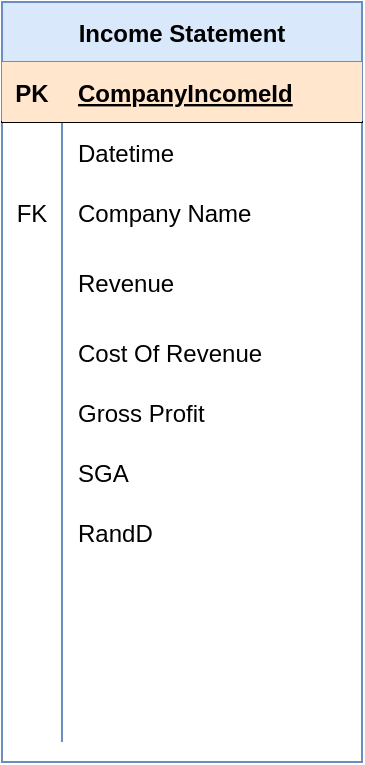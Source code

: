 <mxfile version="17.3.0" type="github" pages="2"><diagram id="VhJYcvWLqU2l0YhxPoSO" name="Company Fundamentals"><mxGraphModel dx="872" dy="403" grid="1" gridSize="10" guides="1" tooltips="1" connect="1" arrows="1" fold="1" page="1" pageScale="1" pageWidth="850" pageHeight="1100" math="0" shadow="0"><root><mxCell id="0"/><mxCell id="1" parent="0"/><mxCell id="ZopB0hL1eF6ytCQ_OdBQ-1" value="Income Statement" style="shape=table;startSize=30;container=1;collapsible=1;childLayout=tableLayout;fixedRows=1;rowLines=0;fontStyle=1;align=center;resizeLast=1;fillColor=#dae8fc;strokeColor=#6c8ebf;" vertex="1" parent="1"><mxGeometry x="90" y="780" width="180" height="380" as="geometry"/></mxCell><mxCell id="ZopB0hL1eF6ytCQ_OdBQ-2" value="" style="shape=tableRow;horizontal=0;startSize=0;swimlaneHead=0;swimlaneBody=0;fillColor=none;collapsible=0;dropTarget=0;points=[[0,0.5],[1,0.5]];portConstraint=eastwest;top=0;left=0;right=0;bottom=1;" vertex="1" parent="ZopB0hL1eF6ytCQ_OdBQ-1"><mxGeometry y="30" width="180" height="30" as="geometry"/></mxCell><mxCell id="ZopB0hL1eF6ytCQ_OdBQ-3" value="PK" style="shape=partialRectangle;connectable=0;fillColor=#ffe6cc;top=0;left=0;bottom=0;right=0;fontStyle=1;overflow=hidden;strokeColor=#d79b00;" vertex="1" parent="ZopB0hL1eF6ytCQ_OdBQ-2"><mxGeometry width="30" height="30" as="geometry"><mxRectangle width="30" height="30" as="alternateBounds"/></mxGeometry></mxCell><mxCell id="ZopB0hL1eF6ytCQ_OdBQ-4" value="CompanyIncomeId" style="shape=partialRectangle;connectable=0;fillColor=#ffe6cc;top=0;left=0;bottom=0;right=0;align=left;spacingLeft=6;fontStyle=5;overflow=hidden;strokeColor=#d79b00;" vertex="1" parent="ZopB0hL1eF6ytCQ_OdBQ-2"><mxGeometry x="30" width="150" height="30" as="geometry"><mxRectangle width="150" height="30" as="alternateBounds"/></mxGeometry></mxCell><mxCell id="ZopB0hL1eF6ytCQ_OdBQ-5" value="" style="shape=tableRow;horizontal=0;startSize=0;swimlaneHead=0;swimlaneBody=0;fillColor=none;collapsible=0;dropTarget=0;points=[[0,0.5],[1,0.5]];portConstraint=eastwest;top=0;left=0;right=0;bottom=0;" vertex="1" parent="ZopB0hL1eF6ytCQ_OdBQ-1"><mxGeometry y="60" width="180" height="30" as="geometry"/></mxCell><mxCell id="ZopB0hL1eF6ytCQ_OdBQ-6" value="" style="shape=partialRectangle;connectable=0;fillColor=none;top=0;left=0;bottom=0;right=0;editable=1;overflow=hidden;" vertex="1" parent="ZopB0hL1eF6ytCQ_OdBQ-5"><mxGeometry width="30" height="30" as="geometry"><mxRectangle width="30" height="30" as="alternateBounds"/></mxGeometry></mxCell><mxCell id="ZopB0hL1eF6ytCQ_OdBQ-7" value="Datetime" style="shape=partialRectangle;connectable=0;fillColor=none;top=0;left=0;bottom=0;right=0;align=left;spacingLeft=6;overflow=hidden;" vertex="1" parent="ZopB0hL1eF6ytCQ_OdBQ-5"><mxGeometry x="30" width="150" height="30" as="geometry"><mxRectangle width="150" height="30" as="alternateBounds"/></mxGeometry></mxCell><mxCell id="ZopB0hL1eF6ytCQ_OdBQ-8" value="" style="shape=tableRow;horizontal=0;startSize=0;swimlaneHead=0;swimlaneBody=0;fillColor=none;collapsible=0;dropTarget=0;points=[[0,0.5],[1,0.5]];portConstraint=eastwest;top=0;left=0;right=0;bottom=0;" vertex="1" parent="ZopB0hL1eF6ytCQ_OdBQ-1"><mxGeometry y="90" width="180" height="30" as="geometry"/></mxCell><mxCell id="ZopB0hL1eF6ytCQ_OdBQ-9" value="FK" style="shape=partialRectangle;connectable=0;fillColor=none;top=0;left=0;bottom=0;right=0;editable=1;overflow=hidden;" vertex="1" parent="ZopB0hL1eF6ytCQ_OdBQ-8"><mxGeometry width="30" height="30" as="geometry"><mxRectangle width="30" height="30" as="alternateBounds"/></mxGeometry></mxCell><mxCell id="ZopB0hL1eF6ytCQ_OdBQ-10" value="Company Name" style="shape=partialRectangle;connectable=0;fillColor=none;top=0;left=0;bottom=0;right=0;align=left;spacingLeft=6;overflow=hidden;" vertex="1" parent="ZopB0hL1eF6ytCQ_OdBQ-8"><mxGeometry x="30" width="150" height="30" as="geometry"><mxRectangle width="150" height="30" as="alternateBounds"/></mxGeometry></mxCell><mxCell id="ZopB0hL1eF6ytCQ_OdBQ-11" value="" style="shape=tableRow;horizontal=0;startSize=0;swimlaneHead=0;swimlaneBody=0;fillColor=none;collapsible=0;dropTarget=0;points=[[0,0.5],[1,0.5]];portConstraint=eastwest;top=0;left=0;right=0;bottom=0;" vertex="1" parent="ZopB0hL1eF6ytCQ_OdBQ-1"><mxGeometry y="120" width="180" height="40" as="geometry"/></mxCell><mxCell id="ZopB0hL1eF6ytCQ_OdBQ-12" value="" style="shape=partialRectangle;connectable=0;fillColor=none;top=0;left=0;bottom=0;right=0;editable=1;overflow=hidden;" vertex="1" parent="ZopB0hL1eF6ytCQ_OdBQ-11"><mxGeometry width="30" height="40" as="geometry"><mxRectangle width="30" height="40" as="alternateBounds"/></mxGeometry></mxCell><mxCell id="ZopB0hL1eF6ytCQ_OdBQ-13" value="Revenue" style="shape=partialRectangle;connectable=0;fillColor=none;top=0;left=0;bottom=0;right=0;align=left;spacingLeft=6;overflow=hidden;" vertex="1" parent="ZopB0hL1eF6ytCQ_OdBQ-11"><mxGeometry x="30" width="150" height="40" as="geometry"><mxRectangle width="150" height="40" as="alternateBounds"/></mxGeometry></mxCell><mxCell id="ZopB0hL1eF6ytCQ_OdBQ-14" value="" style="shape=tableRow;horizontal=0;startSize=0;swimlaneHead=0;swimlaneBody=0;fillColor=none;collapsible=0;dropTarget=0;points=[[0,0.5],[1,0.5]];portConstraint=eastwest;top=0;left=0;right=0;bottom=0;" vertex="1" parent="ZopB0hL1eF6ytCQ_OdBQ-1"><mxGeometry y="160" width="180" height="30" as="geometry"/></mxCell><mxCell id="ZopB0hL1eF6ytCQ_OdBQ-15" value="" style="shape=partialRectangle;connectable=0;fillColor=none;top=0;left=0;bottom=0;right=0;editable=1;overflow=hidden;" vertex="1" parent="ZopB0hL1eF6ytCQ_OdBQ-14"><mxGeometry width="30" height="30" as="geometry"><mxRectangle width="30" height="30" as="alternateBounds"/></mxGeometry></mxCell><mxCell id="ZopB0hL1eF6ytCQ_OdBQ-16" value="Cost Of Revenue" style="shape=partialRectangle;connectable=0;fillColor=none;top=0;left=0;bottom=0;right=0;align=left;spacingLeft=6;overflow=hidden;" vertex="1" parent="ZopB0hL1eF6ytCQ_OdBQ-14"><mxGeometry x="30" width="150" height="30" as="geometry"><mxRectangle width="150" height="30" as="alternateBounds"/></mxGeometry></mxCell><mxCell id="ZopB0hL1eF6ytCQ_OdBQ-17" value="" style="shape=tableRow;horizontal=0;startSize=0;swimlaneHead=0;swimlaneBody=0;fillColor=none;collapsible=0;dropTarget=0;points=[[0,0.5],[1,0.5]];portConstraint=eastwest;top=0;left=0;right=0;bottom=0;" vertex="1" parent="ZopB0hL1eF6ytCQ_OdBQ-1"><mxGeometry y="190" width="180" height="30" as="geometry"/></mxCell><mxCell id="ZopB0hL1eF6ytCQ_OdBQ-18" value="" style="shape=partialRectangle;connectable=0;fillColor=none;top=0;left=0;bottom=0;right=0;editable=1;overflow=hidden;" vertex="1" parent="ZopB0hL1eF6ytCQ_OdBQ-17"><mxGeometry width="30" height="30" as="geometry"><mxRectangle width="30" height="30" as="alternateBounds"/></mxGeometry></mxCell><mxCell id="ZopB0hL1eF6ytCQ_OdBQ-19" value="Gross Profit" style="shape=partialRectangle;connectable=0;fillColor=none;top=0;left=0;bottom=0;right=0;align=left;spacingLeft=6;overflow=hidden;" vertex="1" parent="ZopB0hL1eF6ytCQ_OdBQ-17"><mxGeometry x="30" width="150" height="30" as="geometry"><mxRectangle width="150" height="30" as="alternateBounds"/></mxGeometry></mxCell><mxCell id="ZopB0hL1eF6ytCQ_OdBQ-20" value="" style="shape=tableRow;horizontal=0;startSize=0;swimlaneHead=0;swimlaneBody=0;fillColor=none;collapsible=0;dropTarget=0;points=[[0,0.5],[1,0.5]];portConstraint=eastwest;top=0;left=0;right=0;bottom=0;" vertex="1" parent="ZopB0hL1eF6ytCQ_OdBQ-1"><mxGeometry y="220" width="180" height="30" as="geometry"/></mxCell><mxCell id="ZopB0hL1eF6ytCQ_OdBQ-21" value="" style="shape=partialRectangle;connectable=0;fillColor=none;top=0;left=0;bottom=0;right=0;editable=1;overflow=hidden;" vertex="1" parent="ZopB0hL1eF6ytCQ_OdBQ-20"><mxGeometry width="30" height="30" as="geometry"><mxRectangle width="30" height="30" as="alternateBounds"/></mxGeometry></mxCell><mxCell id="ZopB0hL1eF6ytCQ_OdBQ-22" value="SGA" style="shape=partialRectangle;connectable=0;fillColor=none;top=0;left=0;bottom=0;right=0;align=left;spacingLeft=6;overflow=hidden;" vertex="1" parent="ZopB0hL1eF6ytCQ_OdBQ-20"><mxGeometry x="30" width="150" height="30" as="geometry"><mxRectangle width="150" height="30" as="alternateBounds"/></mxGeometry></mxCell><mxCell id="ZopB0hL1eF6ytCQ_OdBQ-23" value="" style="shape=tableRow;horizontal=0;startSize=0;swimlaneHead=0;swimlaneBody=0;fillColor=none;collapsible=0;dropTarget=0;points=[[0,0.5],[1,0.5]];portConstraint=eastwest;top=0;left=0;right=0;bottom=0;" vertex="1" parent="ZopB0hL1eF6ytCQ_OdBQ-1"><mxGeometry y="250" width="180" height="30" as="geometry"/></mxCell><mxCell id="ZopB0hL1eF6ytCQ_OdBQ-24" value="" style="shape=partialRectangle;connectable=0;fillColor=none;top=0;left=0;bottom=0;right=0;editable=1;overflow=hidden;" vertex="1" parent="ZopB0hL1eF6ytCQ_OdBQ-23"><mxGeometry width="30" height="30" as="geometry"><mxRectangle width="30" height="30" as="alternateBounds"/></mxGeometry></mxCell><mxCell id="ZopB0hL1eF6ytCQ_OdBQ-25" value="RandD" style="shape=partialRectangle;connectable=0;fillColor=none;top=0;left=0;bottom=0;right=0;align=left;spacingLeft=6;overflow=hidden;" vertex="1" parent="ZopB0hL1eF6ytCQ_OdBQ-23"><mxGeometry x="30" width="150" height="30" as="geometry"><mxRectangle width="150" height="30" as="alternateBounds"/></mxGeometry></mxCell><mxCell id="ZopB0hL1eF6ytCQ_OdBQ-26" value="" style="shape=tableRow;horizontal=0;startSize=0;swimlaneHead=0;swimlaneBody=0;fillColor=none;collapsible=0;dropTarget=0;points=[[0,0.5],[1,0.5]];portConstraint=eastwest;top=0;left=0;right=0;bottom=0;" vertex="1" parent="ZopB0hL1eF6ytCQ_OdBQ-1"><mxGeometry y="280" width="180" height="30" as="geometry"/></mxCell><mxCell id="ZopB0hL1eF6ytCQ_OdBQ-27" value="" style="shape=partialRectangle;connectable=0;fillColor=none;top=0;left=0;bottom=0;right=0;editable=1;overflow=hidden;" vertex="1" parent="ZopB0hL1eF6ytCQ_OdBQ-26"><mxGeometry width="30" height="30" as="geometry"><mxRectangle width="30" height="30" as="alternateBounds"/></mxGeometry></mxCell><mxCell id="ZopB0hL1eF6ytCQ_OdBQ-28" value="" style="shape=partialRectangle;connectable=0;fillColor=none;top=0;left=0;bottom=0;right=0;align=left;spacingLeft=6;overflow=hidden;" vertex="1" parent="ZopB0hL1eF6ytCQ_OdBQ-26"><mxGeometry x="30" width="150" height="30" as="geometry"><mxRectangle width="150" height="30" as="alternateBounds"/></mxGeometry></mxCell><mxCell id="ZopB0hL1eF6ytCQ_OdBQ-29" value="" style="shape=tableRow;horizontal=0;startSize=0;swimlaneHead=0;swimlaneBody=0;fillColor=none;collapsible=0;dropTarget=0;points=[[0,0.5],[1,0.5]];portConstraint=eastwest;top=0;left=0;right=0;bottom=0;" vertex="1" parent="ZopB0hL1eF6ytCQ_OdBQ-1"><mxGeometry y="310" width="180" height="30" as="geometry"/></mxCell><mxCell id="ZopB0hL1eF6ytCQ_OdBQ-30" value="" style="shape=partialRectangle;connectable=0;fillColor=none;top=0;left=0;bottom=0;right=0;editable=1;overflow=hidden;" vertex="1" parent="ZopB0hL1eF6ytCQ_OdBQ-29"><mxGeometry width="30" height="30" as="geometry"><mxRectangle width="30" height="30" as="alternateBounds"/></mxGeometry></mxCell><mxCell id="ZopB0hL1eF6ytCQ_OdBQ-31" value="" style="shape=partialRectangle;connectable=0;fillColor=none;top=0;left=0;bottom=0;right=0;align=left;spacingLeft=6;overflow=hidden;" vertex="1" parent="ZopB0hL1eF6ytCQ_OdBQ-29"><mxGeometry x="30" width="150" height="30" as="geometry"><mxRectangle width="150" height="30" as="alternateBounds"/></mxGeometry></mxCell><mxCell id="ZopB0hL1eF6ytCQ_OdBQ-32" value="" style="shape=tableRow;horizontal=0;startSize=0;swimlaneHead=0;swimlaneBody=0;fillColor=none;collapsible=0;dropTarget=0;points=[[0,0.5],[1,0.5]];portConstraint=eastwest;top=0;left=0;right=0;bottom=0;" vertex="1" parent="ZopB0hL1eF6ytCQ_OdBQ-1"><mxGeometry y="340" width="180" height="30" as="geometry"/></mxCell><mxCell id="ZopB0hL1eF6ytCQ_OdBQ-33" value="" style="shape=partialRectangle;connectable=0;fillColor=none;top=0;left=0;bottom=0;right=0;editable=1;overflow=hidden;" vertex="1" parent="ZopB0hL1eF6ytCQ_OdBQ-32"><mxGeometry width="30" height="30" as="geometry"><mxRectangle width="30" height="30" as="alternateBounds"/></mxGeometry></mxCell><mxCell id="ZopB0hL1eF6ytCQ_OdBQ-34" value="" style="shape=partialRectangle;connectable=0;fillColor=none;top=0;left=0;bottom=0;right=0;align=left;spacingLeft=6;overflow=hidden;" vertex="1" parent="ZopB0hL1eF6ytCQ_OdBQ-32"><mxGeometry x="30" width="150" height="30" as="geometry"><mxRectangle width="150" height="30" as="alternateBounds"/></mxGeometry></mxCell></root></mxGraphModel></diagram><diagram id="lieI5YX5HDqRTqZCtPVe" name="Positions/Transactions"><mxGraphModel dx="872" dy="403" grid="1" gridSize="10" guides="1" tooltips="1" connect="1" arrows="1" fold="1" page="1" pageScale="1" pageWidth="850" pageHeight="1100" math="0" shadow="0"><root><mxCell id="0"/><mxCell id="1" parent="0"/><mxCell id="XNoTuFvB7B0vFcbzAC8n-14" value="Instruments" style="shape=table;startSize=30;container=1;collapsible=1;childLayout=tableLayout;fixedRows=1;rowLines=0;fontStyle=1;align=center;resizeLast=1;fillColor=#dae8fc;strokeColor=#6c8ebf;" vertex="1" parent="1"><mxGeometry x="30" y="360" width="260" height="280" as="geometry"/></mxCell><mxCell id="XNoTuFvB7B0vFcbzAC8n-15" value="" style="shape=tableRow;horizontal=0;startSize=0;swimlaneHead=0;swimlaneBody=0;fillColor=none;collapsible=0;dropTarget=0;points=[[0,0.5],[1,0.5]];portConstraint=eastwest;top=0;left=0;right=0;bottom=1;" vertex="1" parent="XNoTuFvB7B0vFcbzAC8n-14"><mxGeometry y="30" width="260" height="30" as="geometry"/></mxCell><mxCell id="XNoTuFvB7B0vFcbzAC8n-16" value="PK" style="shape=partialRectangle;connectable=0;fillColor=#ffe6cc;top=0;left=0;bottom=0;right=0;fontStyle=1;overflow=hidden;strokeColor=#d79b00;" vertex="1" parent="XNoTuFvB7B0vFcbzAC8n-15"><mxGeometry width="30" height="30" as="geometry"><mxRectangle width="30" height="30" as="alternateBounds"/></mxGeometry></mxCell><mxCell id="XNoTuFvB7B0vFcbzAC8n-17" value="InstrumentId" style="shape=partialRectangle;connectable=0;fillColor=#ffe6cc;top=0;left=0;bottom=0;right=0;align=left;spacingLeft=6;fontStyle=5;overflow=hidden;strokeColor=#d79b00;" vertex="1" parent="XNoTuFvB7B0vFcbzAC8n-15"><mxGeometry x="30" width="110" height="30" as="geometry"><mxRectangle width="110" height="30" as="alternateBounds"/></mxGeometry></mxCell><mxCell id="uFfvLRX0rqQni_UYrCZ6-32" value="Int" style="shape=partialRectangle;connectable=0;fillColor=#ffe6cc;top=0;left=0;bottom=0;right=0;align=left;spacingLeft=6;fontStyle=5;overflow=hidden;strokeColor=#d79b00;" vertex="1" parent="XNoTuFvB7B0vFcbzAC8n-15"><mxGeometry x="140" width="120" height="30" as="geometry"><mxRectangle width="120" height="30" as="alternateBounds"/></mxGeometry></mxCell><mxCell id="XNoTuFvB7B0vFcbzAC8n-18" value="" style="shape=tableRow;horizontal=0;startSize=0;swimlaneHead=0;swimlaneBody=0;fillColor=none;collapsible=0;dropTarget=0;points=[[0,0.5],[1,0.5]];portConstraint=eastwest;top=0;left=0;right=0;bottom=0;" vertex="1" parent="XNoTuFvB7B0vFcbzAC8n-14"><mxGeometry y="60" width="260" height="30" as="geometry"/></mxCell><mxCell id="XNoTuFvB7B0vFcbzAC8n-19" value="" style="shape=partialRectangle;connectable=0;fillColor=none;top=0;left=0;bottom=0;right=0;editable=1;overflow=hidden;" vertex="1" parent="XNoTuFvB7B0vFcbzAC8n-18"><mxGeometry width="30" height="30" as="geometry"><mxRectangle width="30" height="30" as="alternateBounds"/></mxGeometry></mxCell><mxCell id="XNoTuFvB7B0vFcbzAC8n-20" value="Ticker" style="shape=partialRectangle;connectable=0;fillColor=none;top=0;left=0;bottom=0;right=0;align=left;spacingLeft=6;overflow=hidden;" vertex="1" parent="XNoTuFvB7B0vFcbzAC8n-18"><mxGeometry x="30" width="110" height="30" as="geometry"><mxRectangle width="110" height="30" as="alternateBounds"/></mxGeometry></mxCell><mxCell id="uFfvLRX0rqQni_UYrCZ6-33" value="Varchar(6)" style="shape=partialRectangle;connectable=0;fillColor=none;top=0;left=0;bottom=0;right=0;align=left;spacingLeft=6;overflow=hidden;" vertex="1" parent="XNoTuFvB7B0vFcbzAC8n-18"><mxGeometry x="140" width="120" height="30" as="geometry"><mxRectangle width="120" height="30" as="alternateBounds"/></mxGeometry></mxCell><mxCell id="XNoTuFvB7B0vFcbzAC8n-21" value="" style="shape=tableRow;horizontal=0;startSize=0;swimlaneHead=0;swimlaneBody=0;fillColor=none;collapsible=0;dropTarget=0;points=[[0,0.5],[1,0.5]];portConstraint=eastwest;top=0;left=0;right=0;bottom=0;" vertex="1" parent="XNoTuFvB7B0vFcbzAC8n-14"><mxGeometry y="90" width="260" height="30" as="geometry"/></mxCell><mxCell id="XNoTuFvB7B0vFcbzAC8n-22" value="" style="shape=partialRectangle;connectable=0;fillColor=none;top=0;left=0;bottom=0;right=0;editable=1;overflow=hidden;" vertex="1" parent="XNoTuFvB7B0vFcbzAC8n-21"><mxGeometry width="30" height="30" as="geometry"><mxRectangle width="30" height="30" as="alternateBounds"/></mxGeometry></mxCell><mxCell id="XNoTuFvB7B0vFcbzAC8n-23" value="Company Name" style="shape=partialRectangle;connectable=0;fillColor=none;top=0;left=0;bottom=0;right=0;align=left;spacingLeft=6;overflow=hidden;" vertex="1" parent="XNoTuFvB7B0vFcbzAC8n-21"><mxGeometry x="30" width="110" height="30" as="geometry"><mxRectangle width="110" height="30" as="alternateBounds"/></mxGeometry></mxCell><mxCell id="uFfvLRX0rqQni_UYrCZ6-34" value="Varchar(40)" style="shape=partialRectangle;connectable=0;fillColor=none;top=0;left=0;bottom=0;right=0;align=left;spacingLeft=6;overflow=hidden;" vertex="1" parent="XNoTuFvB7B0vFcbzAC8n-21"><mxGeometry x="140" width="120" height="30" as="geometry"><mxRectangle width="120" height="30" as="alternateBounds"/></mxGeometry></mxCell><mxCell id="XNoTuFvB7B0vFcbzAC8n-24" value="" style="shape=tableRow;horizontal=0;startSize=0;swimlaneHead=0;swimlaneBody=0;fillColor=none;collapsible=0;dropTarget=0;points=[[0,0.5],[1,0.5]];portConstraint=eastwest;top=0;left=0;right=0;bottom=0;" vertex="1" parent="XNoTuFvB7B0vFcbzAC8n-14"><mxGeometry y="120" width="260" height="30" as="geometry"/></mxCell><mxCell id="XNoTuFvB7B0vFcbzAC8n-25" value="" style="shape=partialRectangle;connectable=0;fillColor=none;top=0;left=0;bottom=0;right=0;editable=1;overflow=hidden;" vertex="1" parent="XNoTuFvB7B0vFcbzAC8n-24"><mxGeometry width="30" height="30" as="geometry"><mxRectangle width="30" height="30" as="alternateBounds"/></mxGeometry></mxCell><mxCell id="XNoTuFvB7B0vFcbzAC8n-26" value="Sector" style="shape=partialRectangle;connectable=0;fillColor=none;top=0;left=0;bottom=0;right=0;align=left;spacingLeft=6;overflow=hidden;" vertex="1" parent="XNoTuFvB7B0vFcbzAC8n-24"><mxGeometry x="30" width="110" height="30" as="geometry"><mxRectangle width="110" height="30" as="alternateBounds"/></mxGeometry></mxCell><mxCell id="uFfvLRX0rqQni_UYrCZ6-35" value="Varchar " style="shape=partialRectangle;connectable=0;fillColor=none;top=0;left=0;bottom=0;right=0;align=left;spacingLeft=6;overflow=hidden;" vertex="1" parent="XNoTuFvB7B0vFcbzAC8n-24"><mxGeometry x="140" width="120" height="30" as="geometry"><mxRectangle width="120" height="30" as="alternateBounds"/></mxGeometry></mxCell><mxCell id="XNoTuFvB7B0vFcbzAC8n-29" value="" style="shape=tableRow;horizontal=0;startSize=0;swimlaneHead=0;swimlaneBody=0;fillColor=none;collapsible=0;dropTarget=0;points=[[0,0.5],[1,0.5]];portConstraint=eastwest;top=0;left=0;right=0;bottom=0;" vertex="1" parent="XNoTuFvB7B0vFcbzAC8n-14"><mxGeometry y="150" width="260" height="30" as="geometry"/></mxCell><mxCell id="XNoTuFvB7B0vFcbzAC8n-30" value="" style="shape=partialRectangle;connectable=0;fillColor=none;top=0;left=0;bottom=0;right=0;editable=1;overflow=hidden;" vertex="1" parent="XNoTuFvB7B0vFcbzAC8n-29"><mxGeometry width="30" height="30" as="geometry"><mxRectangle width="30" height="30" as="alternateBounds"/></mxGeometry></mxCell><mxCell id="XNoTuFvB7B0vFcbzAC8n-31" value="Exchange" style="shape=partialRectangle;connectable=0;fillColor=none;top=0;left=0;bottom=0;right=0;align=left;spacingLeft=6;overflow=hidden;" vertex="1" parent="XNoTuFvB7B0vFcbzAC8n-29"><mxGeometry x="30" width="110" height="30" as="geometry"><mxRectangle width="110" height="30" as="alternateBounds"/></mxGeometry></mxCell><mxCell id="uFfvLRX0rqQni_UYrCZ6-36" value="Varchar(30)" style="shape=partialRectangle;connectable=0;fillColor=none;top=0;left=0;bottom=0;right=0;align=left;spacingLeft=6;overflow=hidden;" vertex="1" parent="XNoTuFvB7B0vFcbzAC8n-29"><mxGeometry x="140" width="120" height="30" as="geometry"><mxRectangle width="120" height="30" as="alternateBounds"/></mxGeometry></mxCell><mxCell id="XNoTuFvB7B0vFcbzAC8n-61" value="" style="shape=tableRow;horizontal=0;startSize=0;swimlaneHead=0;swimlaneBody=0;fillColor=none;collapsible=0;dropTarget=0;points=[[0,0.5],[1,0.5]];portConstraint=eastwest;top=0;left=0;right=0;bottom=0;" vertex="1" parent="XNoTuFvB7B0vFcbzAC8n-14"><mxGeometry y="180" width="260" height="30" as="geometry"/></mxCell><mxCell id="XNoTuFvB7B0vFcbzAC8n-62" value="" style="shape=partialRectangle;connectable=0;fillColor=none;top=0;left=0;bottom=0;right=0;editable=1;overflow=hidden;" vertex="1" parent="XNoTuFvB7B0vFcbzAC8n-61"><mxGeometry width="30" height="30" as="geometry"><mxRectangle width="30" height="30" as="alternateBounds"/></mxGeometry></mxCell><mxCell id="XNoTuFvB7B0vFcbzAC8n-63" value="CCY" style="shape=partialRectangle;connectable=0;fillColor=none;top=0;left=0;bottom=0;right=0;align=left;spacingLeft=6;overflow=hidden;" vertex="1" parent="XNoTuFvB7B0vFcbzAC8n-61"><mxGeometry x="30" width="110" height="30" as="geometry"><mxRectangle width="110" height="30" as="alternateBounds"/></mxGeometry></mxCell><mxCell id="uFfvLRX0rqQni_UYrCZ6-37" value="Varchar(3)" style="shape=partialRectangle;connectable=0;fillColor=none;top=0;left=0;bottom=0;right=0;align=left;spacingLeft=6;overflow=hidden;" vertex="1" parent="XNoTuFvB7B0vFcbzAC8n-61"><mxGeometry x="140" width="120" height="30" as="geometry"><mxRectangle width="120" height="30" as="alternateBounds"/></mxGeometry></mxCell><mxCell id="XNoTuFvB7B0vFcbzAC8n-116" value="" style="shape=tableRow;horizontal=0;startSize=0;swimlaneHead=0;swimlaneBody=0;fillColor=none;collapsible=0;dropTarget=0;points=[[0,0.5],[1,0.5]];portConstraint=eastwest;top=0;left=0;right=0;bottom=0;" vertex="1" parent="XNoTuFvB7B0vFcbzAC8n-14"><mxGeometry y="210" width="260" height="30" as="geometry"/></mxCell><mxCell id="XNoTuFvB7B0vFcbzAC8n-117" value="" style="shape=partialRectangle;connectable=0;fillColor=none;top=0;left=0;bottom=0;right=0;editable=1;overflow=hidden;" vertex="1" parent="XNoTuFvB7B0vFcbzAC8n-116"><mxGeometry width="30" height="30" as="geometry"><mxRectangle width="30" height="30" as="alternateBounds"/></mxGeometry></mxCell><mxCell id="XNoTuFvB7B0vFcbzAC8n-118" value="Is Cash" style="shape=partialRectangle;connectable=0;fillColor=none;top=0;left=0;bottom=0;right=0;align=left;spacingLeft=6;overflow=hidden;" vertex="1" parent="XNoTuFvB7B0vFcbzAC8n-116"><mxGeometry x="30" width="110" height="30" as="geometry"><mxRectangle width="110" height="30" as="alternateBounds"/></mxGeometry></mxCell><mxCell id="uFfvLRX0rqQni_UYrCZ6-38" value="Bit" style="shape=partialRectangle;connectable=0;fillColor=none;top=0;left=0;bottom=0;right=0;align=left;spacingLeft=6;overflow=hidden;" vertex="1" parent="XNoTuFvB7B0vFcbzAC8n-116"><mxGeometry x="140" width="120" height="30" as="geometry"><mxRectangle width="120" height="30" as="alternateBounds"/></mxGeometry></mxCell><mxCell id="XNoTuFvB7B0vFcbzAC8n-153" value="" style="shape=tableRow;horizontal=0;startSize=0;swimlaneHead=0;swimlaneBody=0;fillColor=none;collapsible=0;dropTarget=0;points=[[0,0.5],[1,0.5]];portConstraint=eastwest;top=0;left=0;right=0;bottom=0;" vertex="1" parent="XNoTuFvB7B0vFcbzAC8n-14"><mxGeometry y="240" width="260" height="30" as="geometry"/></mxCell><mxCell id="XNoTuFvB7B0vFcbzAC8n-154" value="" style="shape=partialRectangle;connectable=0;fillColor=none;top=0;left=0;bottom=0;right=0;editable=1;overflow=hidden;" vertex="1" parent="XNoTuFvB7B0vFcbzAC8n-153"><mxGeometry width="30" height="30" as="geometry"><mxRectangle width="30" height="30" as="alternateBounds"/></mxGeometry></mxCell><mxCell id="XNoTuFvB7B0vFcbzAC8n-155" value="Description" style="shape=partialRectangle;connectable=0;fillColor=none;top=0;left=0;bottom=0;right=0;align=left;spacingLeft=6;overflow=hidden;" vertex="1" parent="XNoTuFvB7B0vFcbzAC8n-153"><mxGeometry x="30" width="110" height="30" as="geometry"><mxRectangle width="110" height="30" as="alternateBounds"/></mxGeometry></mxCell><mxCell id="uFfvLRX0rqQni_UYrCZ6-39" value="Varchar(50)" style="shape=partialRectangle;connectable=0;fillColor=none;top=0;left=0;bottom=0;right=0;align=left;spacingLeft=6;overflow=hidden;" vertex="1" parent="XNoTuFvB7B0vFcbzAC8n-153"><mxGeometry x="140" width="120" height="30" as="geometry"><mxRectangle width="120" height="30" as="alternateBounds"/></mxGeometry></mxCell><mxCell id="XNoTuFvB7B0vFcbzAC8n-32" value="Transactions" style="shape=table;startSize=30;container=1;collapsible=1;childLayout=tableLayout;fixedRows=1;rowLines=0;fontStyle=1;align=center;resizeLast=1;fillColor=#dae8fc;strokeColor=#6c8ebf;" vertex="1" parent="1"><mxGeometry x="740" y="360" width="270" height="320" as="geometry"/></mxCell><mxCell id="XNoTuFvB7B0vFcbzAC8n-33" value="" style="shape=tableRow;horizontal=0;startSize=0;swimlaneHead=0;swimlaneBody=0;fillColor=none;collapsible=0;dropTarget=0;points=[[0,0.5],[1,0.5]];portConstraint=eastwest;top=0;left=0;right=0;bottom=1;" vertex="1" parent="XNoTuFvB7B0vFcbzAC8n-32"><mxGeometry y="30" width="270" height="30" as="geometry"/></mxCell><mxCell id="XNoTuFvB7B0vFcbzAC8n-34" value="PK" style="shape=partialRectangle;connectable=0;fillColor=#ffe6cc;top=0;left=0;bottom=0;right=0;fontStyle=1;overflow=hidden;strokeColor=#d79b00;" vertex="1" parent="XNoTuFvB7B0vFcbzAC8n-33"><mxGeometry width="30" height="30" as="geometry"><mxRectangle width="30" height="30" as="alternateBounds"/></mxGeometry></mxCell><mxCell id="XNoTuFvB7B0vFcbzAC8n-35" value="TransactionId" style="shape=partialRectangle;connectable=0;fillColor=#ffe6cc;top=0;left=0;bottom=0;right=0;align=left;spacingLeft=6;fontStyle=5;overflow=hidden;strokeColor=#d79b00;" vertex="1" parent="XNoTuFvB7B0vFcbzAC8n-33"><mxGeometry x="30" width="120" height="30" as="geometry"><mxRectangle width="120" height="30" as="alternateBounds"/></mxGeometry></mxCell><mxCell id="uFfvLRX0rqQni_UYrCZ6-2" value="Int" style="shape=partialRectangle;connectable=0;fillColor=#ffe6cc;top=0;left=0;bottom=0;right=0;align=left;spacingLeft=6;fontStyle=5;overflow=hidden;strokeColor=#d79b00;" vertex="1" parent="XNoTuFvB7B0vFcbzAC8n-33"><mxGeometry x="150" width="120" height="30" as="geometry"><mxRectangle width="120" height="30" as="alternateBounds"/></mxGeometry></mxCell><mxCell id="XNoTuFvB7B0vFcbzAC8n-45" value="" style="shape=tableRow;horizontal=0;startSize=0;swimlaneHead=0;swimlaneBody=0;fillColor=none;collapsible=0;dropTarget=0;points=[[0,0.5],[1,0.5]];portConstraint=eastwest;top=0;left=0;right=0;bottom=0;" vertex="1" parent="XNoTuFvB7B0vFcbzAC8n-32"><mxGeometry y="60" width="270" height="30" as="geometry"/></mxCell><mxCell id="XNoTuFvB7B0vFcbzAC8n-46" value="" style="shape=partialRectangle;connectable=0;fillColor=none;top=0;left=0;bottom=0;right=0;editable=1;overflow=hidden;" vertex="1" parent="XNoTuFvB7B0vFcbzAC8n-45"><mxGeometry width="30" height="30" as="geometry"><mxRectangle width="30" height="30" as="alternateBounds"/></mxGeometry></mxCell><mxCell id="XNoTuFvB7B0vFcbzAC8n-47" value="Transaction Date" style="shape=partialRectangle;connectable=0;fillColor=none;top=0;left=0;bottom=0;right=0;align=left;spacingLeft=6;overflow=hidden;" vertex="1" parent="XNoTuFvB7B0vFcbzAC8n-45"><mxGeometry x="30" width="120" height="30" as="geometry"><mxRectangle width="120" height="30" as="alternateBounds"/></mxGeometry></mxCell><mxCell id="uFfvLRX0rqQni_UYrCZ6-3" value="Datetime" style="shape=partialRectangle;connectable=0;fillColor=none;top=0;left=0;bottom=0;right=0;align=left;spacingLeft=6;overflow=hidden;" vertex="1" parent="XNoTuFvB7B0vFcbzAC8n-45"><mxGeometry x="150" width="120" height="30" as="geometry"><mxRectangle width="120" height="30" as="alternateBounds"/></mxGeometry></mxCell><mxCell id="XNoTuFvB7B0vFcbzAC8n-36" value="" style="shape=tableRow;horizontal=0;startSize=0;swimlaneHead=0;swimlaneBody=0;fillColor=none;collapsible=0;dropTarget=0;points=[[0,0.5],[1,0.5]];portConstraint=eastwest;top=0;left=0;right=0;bottom=0;" vertex="1" parent="XNoTuFvB7B0vFcbzAC8n-32"><mxGeometry y="90" width="270" height="30" as="geometry"/></mxCell><mxCell id="XNoTuFvB7B0vFcbzAC8n-37" value="FK" style="shape=partialRectangle;connectable=0;fillColor=none;top=0;left=0;bottom=0;right=0;editable=1;overflow=hidden;" vertex="1" parent="XNoTuFvB7B0vFcbzAC8n-36"><mxGeometry width="30" height="30" as="geometry"><mxRectangle width="30" height="30" as="alternateBounds"/></mxGeometry></mxCell><mxCell id="XNoTuFvB7B0vFcbzAC8n-38" value="InstrumentId" style="shape=partialRectangle;connectable=0;fillColor=none;top=0;left=0;bottom=0;right=0;align=left;spacingLeft=6;overflow=hidden;" vertex="1" parent="XNoTuFvB7B0vFcbzAC8n-36"><mxGeometry x="30" width="120" height="30" as="geometry"><mxRectangle width="120" height="30" as="alternateBounds"/></mxGeometry></mxCell><mxCell id="uFfvLRX0rqQni_UYrCZ6-4" value="Int" style="shape=partialRectangle;connectable=0;fillColor=none;top=0;left=0;bottom=0;right=0;align=left;spacingLeft=6;overflow=hidden;" vertex="1" parent="XNoTuFvB7B0vFcbzAC8n-36"><mxGeometry x="150" width="120" height="30" as="geometry"><mxRectangle width="120" height="30" as="alternateBounds"/></mxGeometry></mxCell><mxCell id="XNoTuFvB7B0vFcbzAC8n-39" value="" style="shape=tableRow;horizontal=0;startSize=0;swimlaneHead=0;swimlaneBody=0;fillColor=none;collapsible=0;dropTarget=0;points=[[0,0.5],[1,0.5]];portConstraint=eastwest;top=0;left=0;right=0;bottom=0;" vertex="1" parent="XNoTuFvB7B0vFcbzAC8n-32"><mxGeometry y="120" width="270" height="40" as="geometry"/></mxCell><mxCell id="XNoTuFvB7B0vFcbzAC8n-40" value="" style="shape=partialRectangle;connectable=0;fillColor=none;top=0;left=0;bottom=0;right=0;editable=1;overflow=hidden;" vertex="1" parent="XNoTuFvB7B0vFcbzAC8n-39"><mxGeometry width="30" height="40" as="geometry"><mxRectangle width="30" height="40" as="alternateBounds"/></mxGeometry></mxCell><mxCell id="XNoTuFvB7B0vFcbzAC8n-41" value="Qty" style="shape=partialRectangle;connectable=0;fillColor=none;top=0;left=0;bottom=0;right=0;align=left;spacingLeft=6;overflow=hidden;" vertex="1" parent="XNoTuFvB7B0vFcbzAC8n-39"><mxGeometry x="30" width="120" height="40" as="geometry"><mxRectangle width="120" height="40" as="alternateBounds"/></mxGeometry></mxCell><mxCell id="uFfvLRX0rqQni_UYrCZ6-5" value="Decimal(8,3)" style="shape=partialRectangle;connectable=0;fillColor=none;top=0;left=0;bottom=0;right=0;align=left;spacingLeft=6;overflow=hidden;" vertex="1" parent="XNoTuFvB7B0vFcbzAC8n-39"><mxGeometry x="150" width="120" height="40" as="geometry"><mxRectangle width="120" height="40" as="alternateBounds"/></mxGeometry></mxCell><mxCell id="XNoTuFvB7B0vFcbzAC8n-42" value="" style="shape=tableRow;horizontal=0;startSize=0;swimlaneHead=0;swimlaneBody=0;fillColor=none;collapsible=0;dropTarget=0;points=[[0,0.5],[1,0.5]];portConstraint=eastwest;top=0;left=0;right=0;bottom=0;" vertex="1" parent="XNoTuFvB7B0vFcbzAC8n-32"><mxGeometry y="160" width="270" height="30" as="geometry"/></mxCell><mxCell id="XNoTuFvB7B0vFcbzAC8n-43" value="" style="shape=partialRectangle;connectable=0;fillColor=none;top=0;left=0;bottom=0;right=0;editable=1;overflow=hidden;" vertex="1" parent="XNoTuFvB7B0vFcbzAC8n-42"><mxGeometry width="30" height="30" as="geometry"><mxRectangle width="30" height="30" as="alternateBounds"/></mxGeometry></mxCell><mxCell id="XNoTuFvB7B0vFcbzAC8n-44" value="Avg Px" style="shape=partialRectangle;connectable=0;fillColor=none;top=0;left=0;bottom=0;right=0;align=left;spacingLeft=6;overflow=hidden;" vertex="1" parent="XNoTuFvB7B0vFcbzAC8n-42"><mxGeometry x="30" width="120" height="30" as="geometry"><mxRectangle width="120" height="30" as="alternateBounds"/></mxGeometry></mxCell><mxCell id="uFfvLRX0rqQni_UYrCZ6-6" value="Decimal(8,2)" style="shape=partialRectangle;connectable=0;fillColor=none;top=0;left=0;bottom=0;right=0;align=left;spacingLeft=6;overflow=hidden;" vertex="1" parent="XNoTuFvB7B0vFcbzAC8n-42"><mxGeometry x="150" width="120" height="30" as="geometry"><mxRectangle width="120" height="30" as="alternateBounds"/></mxGeometry></mxCell><mxCell id="XNoTuFvB7B0vFcbzAC8n-55" value="" style="shape=tableRow;horizontal=0;startSize=0;swimlaneHead=0;swimlaneBody=0;fillColor=none;collapsible=0;dropTarget=0;points=[[0,0.5],[1,0.5]];portConstraint=eastwest;top=0;left=0;right=0;bottom=0;" vertex="1" parent="XNoTuFvB7B0vFcbzAC8n-32"><mxGeometry y="190" width="270" height="30" as="geometry"/></mxCell><mxCell id="XNoTuFvB7B0vFcbzAC8n-56" value="" style="shape=partialRectangle;connectable=0;fillColor=none;top=0;left=0;bottom=0;right=0;editable=1;overflow=hidden;" vertex="1" parent="XNoTuFvB7B0vFcbzAC8n-55"><mxGeometry width="30" height="30" as="geometry"><mxRectangle width="30" height="30" as="alternateBounds"/></mxGeometry></mxCell><mxCell id="XNoTuFvB7B0vFcbzAC8n-57" value="Side" style="shape=partialRectangle;connectable=0;fillColor=none;top=0;left=0;bottom=0;right=0;align=left;spacingLeft=6;overflow=hidden;" vertex="1" parent="XNoTuFvB7B0vFcbzAC8n-55"><mxGeometry x="30" width="120" height="30" as="geometry"><mxRectangle width="120" height="30" as="alternateBounds"/></mxGeometry></mxCell><mxCell id="uFfvLRX0rqQni_UYrCZ6-7" value="Varchar(4)" style="shape=partialRectangle;connectable=0;fillColor=none;top=0;left=0;bottom=0;right=0;align=left;spacingLeft=6;overflow=hidden;" vertex="1" parent="XNoTuFvB7B0vFcbzAC8n-55"><mxGeometry x="150" width="120" height="30" as="geometry"><mxRectangle width="120" height="30" as="alternateBounds"/></mxGeometry></mxCell><mxCell id="XNoTuFvB7B0vFcbzAC8n-58" value="" style="shape=tableRow;horizontal=0;startSize=0;swimlaneHead=0;swimlaneBody=0;fillColor=none;collapsible=0;dropTarget=0;points=[[0,0.5],[1,0.5]];portConstraint=eastwest;top=0;left=0;right=0;bottom=0;" vertex="1" parent="XNoTuFvB7B0vFcbzAC8n-32"><mxGeometry y="220" width="270" height="30" as="geometry"/></mxCell><mxCell id="XNoTuFvB7B0vFcbzAC8n-59" value="" style="shape=partialRectangle;connectable=0;fillColor=none;top=0;left=0;bottom=0;right=0;editable=1;overflow=hidden;" vertex="1" parent="XNoTuFvB7B0vFcbzAC8n-58"><mxGeometry width="30" height="30" as="geometry"><mxRectangle width="30" height="30" as="alternateBounds"/></mxGeometry></mxCell><mxCell id="XNoTuFvB7B0vFcbzAC8n-60" value="CCY" style="shape=partialRectangle;connectable=0;fillColor=none;top=0;left=0;bottom=0;right=0;align=left;spacingLeft=6;overflow=hidden;" vertex="1" parent="XNoTuFvB7B0vFcbzAC8n-58"><mxGeometry x="30" width="120" height="30" as="geometry"><mxRectangle width="120" height="30" as="alternateBounds"/></mxGeometry></mxCell><mxCell id="uFfvLRX0rqQni_UYrCZ6-8" value="Varchar(3)" style="shape=partialRectangle;connectable=0;fillColor=none;top=0;left=0;bottom=0;right=0;align=left;spacingLeft=6;overflow=hidden;" vertex="1" parent="XNoTuFvB7B0vFcbzAC8n-58"><mxGeometry x="150" width="120" height="30" as="geometry"><mxRectangle width="120" height="30" as="alternateBounds"/></mxGeometry></mxCell><mxCell id="XNoTuFvB7B0vFcbzAC8n-113" value="" style="shape=tableRow;horizontal=0;startSize=0;swimlaneHead=0;swimlaneBody=0;fillColor=none;collapsible=0;dropTarget=0;points=[[0,0.5],[1,0.5]];portConstraint=eastwest;top=0;left=0;right=0;bottom=0;" vertex="1" parent="XNoTuFvB7B0vFcbzAC8n-32"><mxGeometry y="250" width="270" height="30" as="geometry"/></mxCell><mxCell id="XNoTuFvB7B0vFcbzAC8n-114" value="" style="shape=partialRectangle;connectable=0;fillColor=none;top=0;left=0;bottom=0;right=0;editable=1;overflow=hidden;" vertex="1" parent="XNoTuFvB7B0vFcbzAC8n-113"><mxGeometry width="30" height="30" as="geometry"><mxRectangle width="30" height="30" as="alternateBounds"/></mxGeometry></mxCell><mxCell id="XNoTuFvB7B0vFcbzAC8n-115" value="Live Px" style="shape=partialRectangle;connectable=0;fillColor=none;top=0;left=0;bottom=0;right=0;align=left;spacingLeft=6;overflow=hidden;" vertex="1" parent="XNoTuFvB7B0vFcbzAC8n-113"><mxGeometry x="30" width="120" height="30" as="geometry"><mxRectangle width="120" height="30" as="alternateBounds"/></mxGeometry></mxCell><mxCell id="uFfvLRX0rqQni_UYrCZ6-9" value="Decimal(8,2)" style="shape=partialRectangle;connectable=0;fillColor=none;top=0;left=0;bottom=0;right=0;align=left;spacingLeft=6;overflow=hidden;" vertex="1" parent="XNoTuFvB7B0vFcbzAC8n-113"><mxGeometry x="150" width="120" height="30" as="geometry"><mxRectangle width="120" height="30" as="alternateBounds"/></mxGeometry></mxCell><mxCell id="XNoTuFvB7B0vFcbzAC8n-103" value="" style="shape=tableRow;horizontal=0;startSize=0;swimlaneHead=0;swimlaneBody=0;fillColor=none;collapsible=0;dropTarget=0;points=[[0,0.5],[1,0.5]];portConstraint=eastwest;top=0;left=0;right=0;bottom=0;" vertex="1" parent="XNoTuFvB7B0vFcbzAC8n-32"><mxGeometry y="280" width="270" height="30" as="geometry"/></mxCell><mxCell id="XNoTuFvB7B0vFcbzAC8n-104" value="" style="shape=partialRectangle;connectable=0;fillColor=none;top=0;left=0;bottom=0;right=0;editable=1;overflow=hidden;" vertex="1" parent="XNoTuFvB7B0vFcbzAC8n-103"><mxGeometry width="30" height="30" as="geometry"><mxRectangle width="30" height="30" as="alternateBounds"/></mxGeometry></mxCell><mxCell id="XNoTuFvB7B0vFcbzAC8n-105" value="Realized PnL" style="shape=partialRectangle;connectable=0;fillColor=none;top=0;left=0;bottom=0;right=0;align=left;spacingLeft=6;overflow=hidden;" vertex="1" parent="XNoTuFvB7B0vFcbzAC8n-103"><mxGeometry x="30" width="120" height="30" as="geometry"><mxRectangle width="120" height="30" as="alternateBounds"/></mxGeometry></mxCell><mxCell id="uFfvLRX0rqQni_UYrCZ6-10" value="Decimal(10,2)" style="shape=partialRectangle;connectable=0;fillColor=none;top=0;left=0;bottom=0;right=0;align=left;spacingLeft=6;overflow=hidden;" vertex="1" parent="XNoTuFvB7B0vFcbzAC8n-103"><mxGeometry x="150" width="120" height="30" as="geometry"><mxRectangle width="120" height="30" as="alternateBounds"/></mxGeometry></mxCell><mxCell id="XNoTuFvB7B0vFcbzAC8n-66" value="Positions" style="shape=table;startSize=30;container=1;collapsible=1;childLayout=tableLayout;fixedRows=1;rowLines=0;fontStyle=1;align=center;resizeLast=1;fillColor=#dae8fc;strokeColor=#6c8ebf;" vertex="1" parent="1"><mxGeometry x="390" y="30" width="240" height="380" as="geometry"/></mxCell><mxCell id="XNoTuFvB7B0vFcbzAC8n-67" value="" style="shape=tableRow;horizontal=0;startSize=0;swimlaneHead=0;swimlaneBody=0;fillColor=none;collapsible=0;dropTarget=0;points=[[0,0.5],[1,0.5]];portConstraint=eastwest;top=0;left=0;right=0;bottom=1;" vertex="1" parent="XNoTuFvB7B0vFcbzAC8n-66"><mxGeometry y="30" width="240" height="30" as="geometry"/></mxCell><mxCell id="XNoTuFvB7B0vFcbzAC8n-68" value="PK" style="shape=partialRectangle;connectable=0;fillColor=#ffe6cc;top=0;left=0;bottom=0;right=0;fontStyle=1;overflow=hidden;strokeColor=#d79b00;" vertex="1" parent="XNoTuFvB7B0vFcbzAC8n-67"><mxGeometry width="30" height="30" as="geometry"><mxRectangle width="30" height="30" as="alternateBounds"/></mxGeometry></mxCell><mxCell id="XNoTuFvB7B0vFcbzAC8n-69" value="PositionId" style="shape=partialRectangle;connectable=0;fillColor=#ffe6cc;top=0;left=0;bottom=0;right=0;align=left;spacingLeft=6;fontStyle=5;overflow=hidden;strokeColor=#d79b00;" vertex="1" parent="XNoTuFvB7B0vFcbzAC8n-67"><mxGeometry x="30" width="110" height="30" as="geometry"><mxRectangle width="110" height="30" as="alternateBounds"/></mxGeometry></mxCell><mxCell id="uFfvLRX0rqQni_UYrCZ6-21" value="Int" style="shape=partialRectangle;connectable=0;fillColor=#ffe6cc;top=0;left=0;bottom=0;right=0;align=left;spacingLeft=6;fontStyle=5;overflow=hidden;strokeColor=#d79b00;" vertex="1" parent="XNoTuFvB7B0vFcbzAC8n-67"><mxGeometry x="140" width="100" height="30" as="geometry"><mxRectangle width="100" height="30" as="alternateBounds"/></mxGeometry></mxCell><mxCell id="XNoTuFvB7B0vFcbzAC8n-70" value="" style="shape=tableRow;horizontal=0;startSize=0;swimlaneHead=0;swimlaneBody=0;fillColor=none;collapsible=0;dropTarget=0;points=[[0,0.5],[1,0.5]];portConstraint=eastwest;top=0;left=0;right=0;bottom=0;" vertex="1" parent="XNoTuFvB7B0vFcbzAC8n-66"><mxGeometry y="60" width="240" height="30" as="geometry"/></mxCell><mxCell id="XNoTuFvB7B0vFcbzAC8n-71" value="" style="shape=partialRectangle;connectable=0;fillColor=none;top=0;left=0;bottom=0;right=0;editable=1;overflow=hidden;" vertex="1" parent="XNoTuFvB7B0vFcbzAC8n-70"><mxGeometry width="30" height="30" as="geometry"><mxRectangle width="30" height="30" as="alternateBounds"/></mxGeometry></mxCell><mxCell id="XNoTuFvB7B0vFcbzAC8n-72" value="Position Date" style="shape=partialRectangle;connectable=0;fillColor=none;top=0;left=0;bottom=0;right=0;align=left;spacingLeft=6;overflow=hidden;" vertex="1" parent="XNoTuFvB7B0vFcbzAC8n-70"><mxGeometry x="30" width="110" height="30" as="geometry"><mxRectangle width="110" height="30" as="alternateBounds"/></mxGeometry></mxCell><mxCell id="uFfvLRX0rqQni_UYrCZ6-22" value="Datetime" style="shape=partialRectangle;connectable=0;fillColor=none;top=0;left=0;bottom=0;right=0;align=left;spacingLeft=6;overflow=hidden;" vertex="1" parent="XNoTuFvB7B0vFcbzAC8n-70"><mxGeometry x="140" width="100" height="30" as="geometry"><mxRectangle width="100" height="30" as="alternateBounds"/></mxGeometry></mxCell><mxCell id="XNoTuFvB7B0vFcbzAC8n-73" value="" style="shape=tableRow;horizontal=0;startSize=0;swimlaneHead=0;swimlaneBody=0;fillColor=none;collapsible=0;dropTarget=0;points=[[0,0.5],[1,0.5]];portConstraint=eastwest;top=0;left=0;right=0;bottom=0;" vertex="1" parent="XNoTuFvB7B0vFcbzAC8n-66"><mxGeometry y="90" width="240" height="30" as="geometry"/></mxCell><mxCell id="XNoTuFvB7B0vFcbzAC8n-74" value="FK" style="shape=partialRectangle;connectable=0;fillColor=none;top=0;left=0;bottom=0;right=0;editable=1;overflow=hidden;" vertex="1" parent="XNoTuFvB7B0vFcbzAC8n-73"><mxGeometry width="30" height="30" as="geometry"><mxRectangle width="30" height="30" as="alternateBounds"/></mxGeometry></mxCell><mxCell id="XNoTuFvB7B0vFcbzAC8n-75" value="InstrumentId" style="shape=partialRectangle;connectable=0;fillColor=none;top=0;left=0;bottom=0;right=0;align=left;spacingLeft=6;overflow=hidden;" vertex="1" parent="XNoTuFvB7B0vFcbzAC8n-73"><mxGeometry x="30" width="110" height="30" as="geometry"><mxRectangle width="110" height="30" as="alternateBounds"/></mxGeometry></mxCell><mxCell id="uFfvLRX0rqQni_UYrCZ6-23" value="Int" style="shape=partialRectangle;connectable=0;fillColor=none;top=0;left=0;bottom=0;right=0;align=left;spacingLeft=6;overflow=hidden;" vertex="1" parent="XNoTuFvB7B0vFcbzAC8n-73"><mxGeometry x="140" width="100" height="30" as="geometry"><mxRectangle width="100" height="30" as="alternateBounds"/></mxGeometry></mxCell><mxCell id="XNoTuFvB7B0vFcbzAC8n-76" value="" style="shape=tableRow;horizontal=0;startSize=0;swimlaneHead=0;swimlaneBody=0;fillColor=none;collapsible=0;dropTarget=0;points=[[0,0.5],[1,0.5]];portConstraint=eastwest;top=0;left=0;right=0;bottom=0;" vertex="1" parent="XNoTuFvB7B0vFcbzAC8n-66"><mxGeometry y="120" width="240" height="40" as="geometry"/></mxCell><mxCell id="XNoTuFvB7B0vFcbzAC8n-77" value="" style="shape=partialRectangle;connectable=0;fillColor=none;top=0;left=0;bottom=0;right=0;editable=1;overflow=hidden;" vertex="1" parent="XNoTuFvB7B0vFcbzAC8n-76"><mxGeometry width="30" height="40" as="geometry"><mxRectangle width="30" height="40" as="alternateBounds"/></mxGeometry></mxCell><mxCell id="XNoTuFvB7B0vFcbzAC8n-78" value="Qty" style="shape=partialRectangle;connectable=0;fillColor=none;top=0;left=0;bottom=0;right=0;align=left;spacingLeft=6;overflow=hidden;" vertex="1" parent="XNoTuFvB7B0vFcbzAC8n-76"><mxGeometry x="30" width="110" height="40" as="geometry"><mxRectangle width="110" height="40" as="alternateBounds"/></mxGeometry></mxCell><mxCell id="uFfvLRX0rqQni_UYrCZ6-24" value="Decimal(8,3)" style="shape=partialRectangle;connectable=0;fillColor=none;top=0;left=0;bottom=0;right=0;align=left;spacingLeft=6;overflow=hidden;" vertex="1" parent="XNoTuFvB7B0vFcbzAC8n-76"><mxGeometry x="140" width="100" height="40" as="geometry"><mxRectangle width="100" height="40" as="alternateBounds"/></mxGeometry></mxCell><mxCell id="XNoTuFvB7B0vFcbzAC8n-79" value="" style="shape=tableRow;horizontal=0;startSize=0;swimlaneHead=0;swimlaneBody=0;fillColor=none;collapsible=0;dropTarget=0;points=[[0,0.5],[1,0.5]];portConstraint=eastwest;top=0;left=0;right=0;bottom=0;" vertex="1" parent="XNoTuFvB7B0vFcbzAC8n-66"><mxGeometry y="160" width="240" height="30" as="geometry"/></mxCell><mxCell id="XNoTuFvB7B0vFcbzAC8n-80" value="" style="shape=partialRectangle;connectable=0;fillColor=none;top=0;left=0;bottom=0;right=0;editable=1;overflow=hidden;" vertex="1" parent="XNoTuFvB7B0vFcbzAC8n-79"><mxGeometry width="30" height="30" as="geometry"><mxRectangle width="30" height="30" as="alternateBounds"/></mxGeometry></mxCell><mxCell id="XNoTuFvB7B0vFcbzAC8n-81" value="Avg Px" style="shape=partialRectangle;connectable=0;fillColor=none;top=0;left=0;bottom=0;right=0;align=left;spacingLeft=6;overflow=hidden;" vertex="1" parent="XNoTuFvB7B0vFcbzAC8n-79"><mxGeometry x="30" width="110" height="30" as="geometry"><mxRectangle width="110" height="30" as="alternateBounds"/></mxGeometry></mxCell><mxCell id="uFfvLRX0rqQni_UYrCZ6-25" value="Decimal(8,2)" style="shape=partialRectangle;connectable=0;fillColor=none;top=0;left=0;bottom=0;right=0;align=left;spacingLeft=6;overflow=hidden;" vertex="1" parent="XNoTuFvB7B0vFcbzAC8n-79"><mxGeometry x="140" width="100" height="30" as="geometry"><mxRectangle width="100" height="30" as="alternateBounds"/></mxGeometry></mxCell><mxCell id="XNoTuFvB7B0vFcbzAC8n-85" value="" style="shape=tableRow;horizontal=0;startSize=0;swimlaneHead=0;swimlaneBody=0;fillColor=none;collapsible=0;dropTarget=0;points=[[0,0.5],[1,0.5]];portConstraint=eastwest;top=0;left=0;right=0;bottom=0;" vertex="1" parent="XNoTuFvB7B0vFcbzAC8n-66"><mxGeometry y="190" width="240" height="30" as="geometry"/></mxCell><mxCell id="XNoTuFvB7B0vFcbzAC8n-86" value="" style="shape=partialRectangle;connectable=0;fillColor=none;top=0;left=0;bottom=0;right=0;editable=1;overflow=hidden;" vertex="1" parent="XNoTuFvB7B0vFcbzAC8n-85"><mxGeometry width="30" height="30" as="geometry"><mxRectangle width="30" height="30" as="alternateBounds"/></mxGeometry></mxCell><mxCell id="XNoTuFvB7B0vFcbzAC8n-87" value="CCY" style="shape=partialRectangle;connectable=0;fillColor=none;top=0;left=0;bottom=0;right=0;align=left;spacingLeft=6;overflow=hidden;" vertex="1" parent="XNoTuFvB7B0vFcbzAC8n-85"><mxGeometry x="30" width="110" height="30" as="geometry"><mxRectangle width="110" height="30" as="alternateBounds"/></mxGeometry></mxCell><mxCell id="uFfvLRX0rqQni_UYrCZ6-26" value="Varchar(3)" style="shape=partialRectangle;connectable=0;fillColor=none;top=0;left=0;bottom=0;right=0;align=left;spacingLeft=6;overflow=hidden;" vertex="1" parent="XNoTuFvB7B0vFcbzAC8n-85"><mxGeometry x="140" width="100" height="30" as="geometry"><mxRectangle width="100" height="30" as="alternateBounds"/></mxGeometry></mxCell><mxCell id="XNoTuFvB7B0vFcbzAC8n-88" value="" style="shape=tableRow;horizontal=0;startSize=0;swimlaneHead=0;swimlaneBody=0;fillColor=none;collapsible=0;dropTarget=0;points=[[0,0.5],[1,0.5]];portConstraint=eastwest;top=0;left=0;right=0;bottom=0;" vertex="1" parent="XNoTuFvB7B0vFcbzAC8n-66"><mxGeometry y="220" width="240" height="30" as="geometry"/></mxCell><mxCell id="XNoTuFvB7B0vFcbzAC8n-89" value="" style="shape=partialRectangle;connectable=0;fillColor=none;top=0;left=0;bottom=0;right=0;editable=1;overflow=hidden;" vertex="1" parent="XNoTuFvB7B0vFcbzAC8n-88"><mxGeometry width="30" height="30" as="geometry"><mxRectangle width="30" height="30" as="alternateBounds"/></mxGeometry></mxCell><mxCell id="XNoTuFvB7B0vFcbzAC8n-90" value="Last Close Px" style="shape=partialRectangle;connectable=0;fillColor=none;top=0;left=0;bottom=0;right=0;align=left;spacingLeft=6;overflow=hidden;" vertex="1" parent="XNoTuFvB7B0vFcbzAC8n-88"><mxGeometry x="30" width="110" height="30" as="geometry"><mxRectangle width="110" height="30" as="alternateBounds"/></mxGeometry></mxCell><mxCell id="uFfvLRX0rqQni_UYrCZ6-27" value="Decimal(8,2)" style="shape=partialRectangle;connectable=0;fillColor=none;top=0;left=0;bottom=0;right=0;align=left;spacingLeft=6;overflow=hidden;" vertex="1" parent="XNoTuFvB7B0vFcbzAC8n-88"><mxGeometry x="140" width="100" height="30" as="geometry"><mxRectangle width="100" height="30" as="alternateBounds"/></mxGeometry></mxCell><mxCell id="XNoTuFvB7B0vFcbzAC8n-91" value="" style="shape=tableRow;horizontal=0;startSize=0;swimlaneHead=0;swimlaneBody=0;fillColor=none;collapsible=0;dropTarget=0;points=[[0,0.5],[1,0.5]];portConstraint=eastwest;top=0;left=0;right=0;bottom=0;" vertex="1" parent="XNoTuFvB7B0vFcbzAC8n-66"><mxGeometry y="250" width="240" height="30" as="geometry"/></mxCell><mxCell id="XNoTuFvB7B0vFcbzAC8n-92" value="" style="shape=partialRectangle;connectable=0;fillColor=none;top=0;left=0;bottom=0;right=0;editable=1;overflow=hidden;" vertex="1" parent="XNoTuFvB7B0vFcbzAC8n-91"><mxGeometry width="30" height="30" as="geometry"><mxRectangle width="30" height="30" as="alternateBounds"/></mxGeometry></mxCell><mxCell id="XNoTuFvB7B0vFcbzAC8n-93" value="Latest Px" style="shape=partialRectangle;connectable=0;fillColor=none;top=0;left=0;bottom=0;right=0;align=left;spacingLeft=6;overflow=hidden;" vertex="1" parent="XNoTuFvB7B0vFcbzAC8n-91"><mxGeometry x="30" width="110" height="30" as="geometry"><mxRectangle width="110" height="30" as="alternateBounds"/></mxGeometry></mxCell><mxCell id="uFfvLRX0rqQni_UYrCZ6-28" value="Decimal(8,2)" style="shape=partialRectangle;connectable=0;fillColor=none;top=0;left=0;bottom=0;right=0;align=left;spacingLeft=6;overflow=hidden;" vertex="1" parent="XNoTuFvB7B0vFcbzAC8n-91"><mxGeometry x="140" width="100" height="30" as="geometry"><mxRectangle width="100" height="30" as="alternateBounds"/></mxGeometry></mxCell><mxCell id="XNoTuFvB7B0vFcbzAC8n-97" value="" style="shape=tableRow;horizontal=0;startSize=0;swimlaneHead=0;swimlaneBody=0;fillColor=none;collapsible=0;dropTarget=0;points=[[0,0.5],[1,0.5]];portConstraint=eastwest;top=0;left=0;right=0;bottom=0;" vertex="1" parent="XNoTuFvB7B0vFcbzAC8n-66"><mxGeometry y="280" width="240" height="30" as="geometry"/></mxCell><mxCell id="XNoTuFvB7B0vFcbzAC8n-98" value="" style="shape=partialRectangle;connectable=0;fillColor=none;top=0;left=0;bottom=0;right=0;editable=1;overflow=hidden;" vertex="1" parent="XNoTuFvB7B0vFcbzAC8n-97"><mxGeometry width="30" height="30" as="geometry"><mxRectangle width="30" height="30" as="alternateBounds"/></mxGeometry></mxCell><mxCell id="XNoTuFvB7B0vFcbzAC8n-99" value="Unrealized PnL" style="shape=partialRectangle;connectable=0;fillColor=none;top=0;left=0;bottom=0;right=0;align=left;spacingLeft=6;overflow=hidden;" vertex="1" parent="XNoTuFvB7B0vFcbzAC8n-97"><mxGeometry x="30" width="110" height="30" as="geometry"><mxRectangle width="110" height="30" as="alternateBounds"/></mxGeometry></mxCell><mxCell id="uFfvLRX0rqQni_UYrCZ6-29" value="Decimal(10,2)" style="shape=partialRectangle;connectable=0;fillColor=none;top=0;left=0;bottom=0;right=0;align=left;spacingLeft=6;overflow=hidden;" vertex="1" parent="XNoTuFvB7B0vFcbzAC8n-97"><mxGeometry x="140" width="100" height="30" as="geometry"><mxRectangle width="100" height="30" as="alternateBounds"/></mxGeometry></mxCell><mxCell id="XNoTuFvB7B0vFcbzAC8n-100" value="" style="shape=tableRow;horizontal=0;startSize=0;swimlaneHead=0;swimlaneBody=0;fillColor=none;collapsible=0;dropTarget=0;points=[[0,0.5],[1,0.5]];portConstraint=eastwest;top=0;left=0;right=0;bottom=0;" vertex="1" parent="XNoTuFvB7B0vFcbzAC8n-66"><mxGeometry y="310" width="240" height="30" as="geometry"/></mxCell><mxCell id="XNoTuFvB7B0vFcbzAC8n-101" value="" style="shape=partialRectangle;connectable=0;fillColor=none;top=0;left=0;bottom=0;right=0;editable=1;overflow=hidden;" vertex="1" parent="XNoTuFvB7B0vFcbzAC8n-100"><mxGeometry width="30" height="30" as="geometry"><mxRectangle width="30" height="30" as="alternateBounds"/></mxGeometry></mxCell><mxCell id="XNoTuFvB7B0vFcbzAC8n-102" value="Realized PnL" style="shape=partialRectangle;connectable=0;fillColor=none;top=0;left=0;bottom=0;right=0;align=left;spacingLeft=6;overflow=hidden;" vertex="1" parent="XNoTuFvB7B0vFcbzAC8n-100"><mxGeometry x="30" width="110" height="30" as="geometry"><mxRectangle width="110" height="30" as="alternateBounds"/></mxGeometry></mxCell><mxCell id="uFfvLRX0rqQni_UYrCZ6-30" value="Decimal(10,2)" style="shape=partialRectangle;connectable=0;fillColor=none;top=0;left=0;bottom=0;right=0;align=left;spacingLeft=6;overflow=hidden;" vertex="1" parent="XNoTuFvB7B0vFcbzAC8n-100"><mxGeometry x="140" width="100" height="30" as="geometry"><mxRectangle width="100" height="30" as="alternateBounds"/></mxGeometry></mxCell><mxCell id="XNoTuFvB7B0vFcbzAC8n-94" value="" style="shape=tableRow;horizontal=0;startSize=0;swimlaneHead=0;swimlaneBody=0;fillColor=none;collapsible=0;dropTarget=0;points=[[0,0.5],[1,0.5]];portConstraint=eastwest;top=0;left=0;right=0;bottom=0;" vertex="1" parent="XNoTuFvB7B0vFcbzAC8n-66"><mxGeometry y="340" width="240" height="30" as="geometry"/></mxCell><mxCell id="XNoTuFvB7B0vFcbzAC8n-95" value="" style="shape=partialRectangle;connectable=0;fillColor=none;top=0;left=0;bottom=0;right=0;editable=1;overflow=hidden;" vertex="1" parent="XNoTuFvB7B0vFcbzAC8n-94"><mxGeometry width="30" height="30" as="geometry"><mxRectangle width="30" height="30" as="alternateBounds"/></mxGeometry></mxCell><mxCell id="XNoTuFvB7B0vFcbzAC8n-96" value="Sector" style="shape=partialRectangle;connectable=0;fillColor=none;top=0;left=0;bottom=0;right=0;align=left;spacingLeft=6;overflow=hidden;" vertex="1" parent="XNoTuFvB7B0vFcbzAC8n-94"><mxGeometry x="30" width="110" height="30" as="geometry"><mxRectangle width="110" height="30" as="alternateBounds"/></mxGeometry></mxCell><mxCell id="uFfvLRX0rqQni_UYrCZ6-31" value="Varchar(30)" style="shape=partialRectangle;connectable=0;fillColor=none;top=0;left=0;bottom=0;right=0;align=left;spacingLeft=6;overflow=hidden;" vertex="1" parent="XNoTuFvB7B0vFcbzAC8n-94"><mxGeometry x="140" width="100" height="30" as="geometry"><mxRectangle width="100" height="30" as="alternateBounds"/></mxGeometry></mxCell><mxCell id="XNoTuFvB7B0vFcbzAC8n-157" value="Daily Prices" style="shape=table;startSize=30;container=1;collapsible=1;childLayout=tableLayout;fixedRows=1;rowLines=0;fontStyle=1;align=center;resizeLast=1;fillColor=#dae8fc;strokeColor=#6c8ebf;" vertex="1" parent="1"><mxGeometry x="390" y="600" width="240" height="340" as="geometry"/></mxCell><mxCell id="XNoTuFvB7B0vFcbzAC8n-158" value="" style="shape=tableRow;horizontal=0;startSize=0;swimlaneHead=0;swimlaneBody=0;fillColor=none;collapsible=0;dropTarget=0;points=[[0,0.5],[1,0.5]];portConstraint=eastwest;top=0;left=0;right=0;bottom=1;" vertex="1" parent="XNoTuFvB7B0vFcbzAC8n-157"><mxGeometry y="30" width="240" height="30" as="geometry"/></mxCell><mxCell id="XNoTuFvB7B0vFcbzAC8n-159" value="PK" style="shape=partialRectangle;connectable=0;fillColor=#ffe6cc;top=0;left=0;bottom=0;right=0;fontStyle=1;overflow=hidden;strokeColor=#d79b00;" vertex="1" parent="XNoTuFvB7B0vFcbzAC8n-158"><mxGeometry width="30" height="30" as="geometry"><mxRectangle width="30" height="30" as="alternateBounds"/></mxGeometry></mxCell><mxCell id="XNoTuFvB7B0vFcbzAC8n-160" value="PriceID" style="shape=partialRectangle;connectable=0;fillColor=#ffe6cc;top=0;left=0;bottom=0;right=0;align=left;spacingLeft=6;fontStyle=5;overflow=hidden;strokeColor=#d79b00;" vertex="1" parent="XNoTuFvB7B0vFcbzAC8n-158"><mxGeometry x="30" width="100" height="30" as="geometry"><mxRectangle width="100" height="30" as="alternateBounds"/></mxGeometry></mxCell><mxCell id="uFfvLRX0rqQni_UYrCZ6-11" style="shape=partialRectangle;connectable=0;fillColor=#ffe6cc;top=0;left=0;bottom=0;right=0;align=left;spacingLeft=6;fontStyle=5;overflow=hidden;strokeColor=#d79b00;" vertex="1" parent="XNoTuFvB7B0vFcbzAC8n-158"><mxGeometry x="130" width="110" height="30" as="geometry"><mxRectangle width="110" height="30" as="alternateBounds"/></mxGeometry></mxCell><mxCell id="XNoTuFvB7B0vFcbzAC8n-161" value="" style="shape=tableRow;horizontal=0;startSize=0;swimlaneHead=0;swimlaneBody=0;fillColor=none;collapsible=0;dropTarget=0;points=[[0,0.5],[1,0.5]];portConstraint=eastwest;top=0;left=0;right=0;bottom=0;" vertex="1" parent="XNoTuFvB7B0vFcbzAC8n-157"><mxGeometry y="60" width="240" height="30" as="geometry"/></mxCell><mxCell id="XNoTuFvB7B0vFcbzAC8n-162" value="FK" style="shape=partialRectangle;connectable=0;fillColor=none;top=0;left=0;bottom=0;right=0;editable=1;overflow=hidden;" vertex="1" parent="XNoTuFvB7B0vFcbzAC8n-161"><mxGeometry width="30" height="30" as="geometry"><mxRectangle width="30" height="30" as="alternateBounds"/></mxGeometry></mxCell><mxCell id="XNoTuFvB7B0vFcbzAC8n-163" value="InstrumentId" style="shape=partialRectangle;connectable=0;fillColor=none;top=0;left=0;bottom=0;right=0;align=left;spacingLeft=6;overflow=hidden;" vertex="1" parent="XNoTuFvB7B0vFcbzAC8n-161"><mxGeometry x="30" width="100" height="30" as="geometry"><mxRectangle width="100" height="30" as="alternateBounds"/></mxGeometry></mxCell><mxCell id="uFfvLRX0rqQni_UYrCZ6-12" value="Int" style="shape=partialRectangle;connectable=0;fillColor=none;top=0;left=0;bottom=0;right=0;align=left;spacingLeft=6;overflow=hidden;" vertex="1" parent="XNoTuFvB7B0vFcbzAC8n-161"><mxGeometry x="130" width="110" height="30" as="geometry"><mxRectangle width="110" height="30" as="alternateBounds"/></mxGeometry></mxCell><mxCell id="XNoTuFvB7B0vFcbzAC8n-183" value="" style="shape=tableRow;horizontal=0;startSize=0;swimlaneHead=0;swimlaneBody=0;fillColor=none;collapsible=0;dropTarget=0;points=[[0,0.5],[1,0.5]];portConstraint=eastwest;top=0;left=0;right=0;bottom=0;" vertex="1" parent="XNoTuFvB7B0vFcbzAC8n-157"><mxGeometry y="90" width="240" height="30" as="geometry"/></mxCell><mxCell id="XNoTuFvB7B0vFcbzAC8n-184" value="" style="shape=partialRectangle;connectable=0;fillColor=none;top=0;left=0;bottom=0;right=0;editable=1;overflow=hidden;" vertex="1" parent="XNoTuFvB7B0vFcbzAC8n-183"><mxGeometry width="30" height="30" as="geometry"><mxRectangle width="30" height="30" as="alternateBounds"/></mxGeometry></mxCell><mxCell id="XNoTuFvB7B0vFcbzAC8n-185" value="Price date" style="shape=partialRectangle;connectable=0;fillColor=none;top=0;left=0;bottom=0;right=0;align=left;spacingLeft=6;overflow=hidden;" vertex="1" parent="XNoTuFvB7B0vFcbzAC8n-183"><mxGeometry x="30" width="100" height="30" as="geometry"><mxRectangle width="100" height="30" as="alternateBounds"/></mxGeometry></mxCell><mxCell id="uFfvLRX0rqQni_UYrCZ6-13" value="Datetime" style="shape=partialRectangle;connectable=0;fillColor=none;top=0;left=0;bottom=0;right=0;align=left;spacingLeft=6;overflow=hidden;" vertex="1" parent="XNoTuFvB7B0vFcbzAC8n-183"><mxGeometry x="130" width="110" height="30" as="geometry"><mxRectangle width="110" height="30" as="alternateBounds"/></mxGeometry></mxCell><mxCell id="XNoTuFvB7B0vFcbzAC8n-164" value="" style="shape=tableRow;horizontal=0;startSize=0;swimlaneHead=0;swimlaneBody=0;fillColor=none;collapsible=0;dropTarget=0;points=[[0,0.5],[1,0.5]];portConstraint=eastwest;top=0;left=0;right=0;bottom=0;" vertex="1" parent="XNoTuFvB7B0vFcbzAC8n-157"><mxGeometry y="120" width="240" height="30" as="geometry"/></mxCell><mxCell id="XNoTuFvB7B0vFcbzAC8n-165" value="" style="shape=partialRectangle;connectable=0;fillColor=none;top=0;left=0;bottom=0;right=0;editable=1;overflow=hidden;" vertex="1" parent="XNoTuFvB7B0vFcbzAC8n-164"><mxGeometry width="30" height="30" as="geometry"><mxRectangle width="30" height="30" as="alternateBounds"/></mxGeometry></mxCell><mxCell id="XNoTuFvB7B0vFcbzAC8n-166" value="CCY" style="shape=partialRectangle;connectable=0;fillColor=none;top=0;left=0;bottom=0;right=0;align=left;spacingLeft=6;overflow=hidden;" vertex="1" parent="XNoTuFvB7B0vFcbzAC8n-164"><mxGeometry x="30" width="100" height="30" as="geometry"><mxRectangle width="100" height="30" as="alternateBounds"/></mxGeometry></mxCell><mxCell id="uFfvLRX0rqQni_UYrCZ6-14" value="Varchar(3)" style="shape=partialRectangle;connectable=0;fillColor=none;top=0;left=0;bottom=0;right=0;align=left;spacingLeft=6;overflow=hidden;" vertex="1" parent="XNoTuFvB7B0vFcbzAC8n-164"><mxGeometry x="130" width="110" height="30" as="geometry"><mxRectangle width="110" height="30" as="alternateBounds"/></mxGeometry></mxCell><mxCell id="XNoTuFvB7B0vFcbzAC8n-167" value="" style="shape=tableRow;horizontal=0;startSize=0;swimlaneHead=0;swimlaneBody=0;fillColor=none;collapsible=0;dropTarget=0;points=[[0,0.5],[1,0.5]];portConstraint=eastwest;top=0;left=0;right=0;bottom=0;" vertex="1" parent="XNoTuFvB7B0vFcbzAC8n-157"><mxGeometry y="150" width="240" height="30" as="geometry"/></mxCell><mxCell id="XNoTuFvB7B0vFcbzAC8n-168" value="" style="shape=partialRectangle;connectable=0;fillColor=none;top=0;left=0;bottom=0;right=0;editable=1;overflow=hidden;" vertex="1" parent="XNoTuFvB7B0vFcbzAC8n-167"><mxGeometry width="30" height="30" as="geometry"><mxRectangle width="30" height="30" as="alternateBounds"/></mxGeometry></mxCell><mxCell id="XNoTuFvB7B0vFcbzAC8n-169" value="Open" style="shape=partialRectangle;connectable=0;fillColor=none;top=0;left=0;bottom=0;right=0;align=left;spacingLeft=6;overflow=hidden;" vertex="1" parent="XNoTuFvB7B0vFcbzAC8n-167"><mxGeometry x="30" width="100" height="30" as="geometry"><mxRectangle width="100" height="30" as="alternateBounds"/></mxGeometry></mxCell><mxCell id="uFfvLRX0rqQni_UYrCZ6-15" value="Decimal(8,2)" style="shape=partialRectangle;connectable=0;fillColor=none;top=0;left=0;bottom=0;right=0;align=left;spacingLeft=6;overflow=hidden;" vertex="1" parent="XNoTuFvB7B0vFcbzAC8n-167"><mxGeometry x="130" width="110" height="30" as="geometry"><mxRectangle width="110" height="30" as="alternateBounds"/></mxGeometry></mxCell><mxCell id="XNoTuFvB7B0vFcbzAC8n-170" value="" style="shape=tableRow;horizontal=0;startSize=0;swimlaneHead=0;swimlaneBody=0;fillColor=none;collapsible=0;dropTarget=0;points=[[0,0.5],[1,0.5]];portConstraint=eastwest;top=0;left=0;right=0;bottom=0;" vertex="1" parent="XNoTuFvB7B0vFcbzAC8n-157"><mxGeometry y="180" width="240" height="30" as="geometry"/></mxCell><mxCell id="XNoTuFvB7B0vFcbzAC8n-171" value="" style="shape=partialRectangle;connectable=0;fillColor=none;top=0;left=0;bottom=0;right=0;editable=1;overflow=hidden;" vertex="1" parent="XNoTuFvB7B0vFcbzAC8n-170"><mxGeometry width="30" height="30" as="geometry"><mxRectangle width="30" height="30" as="alternateBounds"/></mxGeometry></mxCell><mxCell id="XNoTuFvB7B0vFcbzAC8n-172" value="Close" style="shape=partialRectangle;connectable=0;fillColor=none;top=0;left=0;bottom=0;right=0;align=left;spacingLeft=6;overflow=hidden;" vertex="1" parent="XNoTuFvB7B0vFcbzAC8n-170"><mxGeometry x="30" width="100" height="30" as="geometry"><mxRectangle width="100" height="30" as="alternateBounds"/></mxGeometry></mxCell><mxCell id="uFfvLRX0rqQni_UYrCZ6-16" value="Decimal(8,2)" style="shape=partialRectangle;connectable=0;fillColor=none;top=0;left=0;bottom=0;right=0;align=left;spacingLeft=6;overflow=hidden;" vertex="1" parent="XNoTuFvB7B0vFcbzAC8n-170"><mxGeometry x="130" width="110" height="30" as="geometry"><mxRectangle width="110" height="30" as="alternateBounds"/></mxGeometry></mxCell><mxCell id="XNoTuFvB7B0vFcbzAC8n-186" value="" style="shape=tableRow;horizontal=0;startSize=0;swimlaneHead=0;swimlaneBody=0;fillColor=none;collapsible=0;dropTarget=0;points=[[0,0.5],[1,0.5]];portConstraint=eastwest;top=0;left=0;right=0;bottom=0;" vertex="1" parent="XNoTuFvB7B0vFcbzAC8n-157"><mxGeometry y="210" width="240" height="30" as="geometry"/></mxCell><mxCell id="XNoTuFvB7B0vFcbzAC8n-187" value="" style="shape=partialRectangle;connectable=0;fillColor=none;top=0;left=0;bottom=0;right=0;editable=1;overflow=hidden;" vertex="1" parent="XNoTuFvB7B0vFcbzAC8n-186"><mxGeometry width="30" height="30" as="geometry"><mxRectangle width="30" height="30" as="alternateBounds"/></mxGeometry></mxCell><mxCell id="XNoTuFvB7B0vFcbzAC8n-188" value="Adj Close" style="shape=partialRectangle;connectable=0;fillColor=none;top=0;left=0;bottom=0;right=0;align=left;spacingLeft=6;overflow=hidden;" vertex="1" parent="XNoTuFvB7B0vFcbzAC8n-186"><mxGeometry x="30" width="100" height="30" as="geometry"><mxRectangle width="100" height="30" as="alternateBounds"/></mxGeometry></mxCell><mxCell id="uFfvLRX0rqQni_UYrCZ6-17" value="Decimal(8,2)" style="shape=partialRectangle;connectable=0;fillColor=none;top=0;left=0;bottom=0;right=0;align=left;spacingLeft=6;overflow=hidden;" vertex="1" parent="XNoTuFvB7B0vFcbzAC8n-186"><mxGeometry x="130" width="110" height="30" as="geometry"><mxRectangle width="110" height="30" as="alternateBounds"/></mxGeometry></mxCell><mxCell id="XNoTuFvB7B0vFcbzAC8n-173" value="" style="shape=tableRow;horizontal=0;startSize=0;swimlaneHead=0;swimlaneBody=0;fillColor=none;collapsible=0;dropTarget=0;points=[[0,0.5],[1,0.5]];portConstraint=eastwest;top=0;left=0;right=0;bottom=0;" vertex="1" parent="XNoTuFvB7B0vFcbzAC8n-157"><mxGeometry y="240" width="240" height="30" as="geometry"/></mxCell><mxCell id="XNoTuFvB7B0vFcbzAC8n-174" value="" style="shape=partialRectangle;connectable=0;fillColor=none;top=0;left=0;bottom=0;right=0;editable=1;overflow=hidden;" vertex="1" parent="XNoTuFvB7B0vFcbzAC8n-173"><mxGeometry width="30" height="30" as="geometry"><mxRectangle width="30" height="30" as="alternateBounds"/></mxGeometry></mxCell><mxCell id="XNoTuFvB7B0vFcbzAC8n-175" value="High" style="shape=partialRectangle;connectable=0;fillColor=none;top=0;left=0;bottom=0;right=0;align=left;spacingLeft=6;overflow=hidden;" vertex="1" parent="XNoTuFvB7B0vFcbzAC8n-173"><mxGeometry x="30" width="100" height="30" as="geometry"><mxRectangle width="100" height="30" as="alternateBounds"/></mxGeometry></mxCell><mxCell id="uFfvLRX0rqQni_UYrCZ6-18" value="Decimal(8,2)" style="shape=partialRectangle;connectable=0;fillColor=none;top=0;left=0;bottom=0;right=0;align=left;spacingLeft=6;overflow=hidden;" vertex="1" parent="XNoTuFvB7B0vFcbzAC8n-173"><mxGeometry x="130" width="110" height="30" as="geometry"><mxRectangle width="110" height="30" as="alternateBounds"/></mxGeometry></mxCell><mxCell id="XNoTuFvB7B0vFcbzAC8n-176" value="" style="shape=tableRow;horizontal=0;startSize=0;swimlaneHead=0;swimlaneBody=0;fillColor=none;collapsible=0;dropTarget=0;points=[[0,0.5],[1,0.5]];portConstraint=eastwest;top=0;left=0;right=0;bottom=0;" vertex="1" parent="XNoTuFvB7B0vFcbzAC8n-157"><mxGeometry y="270" width="240" height="30" as="geometry"/></mxCell><mxCell id="XNoTuFvB7B0vFcbzAC8n-177" value="" style="shape=partialRectangle;connectable=0;fillColor=none;top=0;left=0;bottom=0;right=0;editable=1;overflow=hidden;" vertex="1" parent="XNoTuFvB7B0vFcbzAC8n-176"><mxGeometry width="30" height="30" as="geometry"><mxRectangle width="30" height="30" as="alternateBounds"/></mxGeometry></mxCell><mxCell id="XNoTuFvB7B0vFcbzAC8n-178" value="Low" style="shape=partialRectangle;connectable=0;fillColor=none;top=0;left=0;bottom=0;right=0;align=left;spacingLeft=6;overflow=hidden;" vertex="1" parent="XNoTuFvB7B0vFcbzAC8n-176"><mxGeometry x="30" width="100" height="30" as="geometry"><mxRectangle width="100" height="30" as="alternateBounds"/></mxGeometry></mxCell><mxCell id="uFfvLRX0rqQni_UYrCZ6-19" value="Decimal(8,2)" style="shape=partialRectangle;connectable=0;fillColor=none;top=0;left=0;bottom=0;right=0;align=left;spacingLeft=6;overflow=hidden;" vertex="1" parent="XNoTuFvB7B0vFcbzAC8n-176"><mxGeometry x="130" width="110" height="30" as="geometry"><mxRectangle width="110" height="30" as="alternateBounds"/></mxGeometry></mxCell><mxCell id="XNoTuFvB7B0vFcbzAC8n-179" value="" style="shape=tableRow;horizontal=0;startSize=0;swimlaneHead=0;swimlaneBody=0;fillColor=none;collapsible=0;dropTarget=0;points=[[0,0.5],[1,0.5]];portConstraint=eastwest;top=0;left=0;right=0;bottom=0;" vertex="1" parent="XNoTuFvB7B0vFcbzAC8n-157"><mxGeometry y="300" width="240" height="30" as="geometry"/></mxCell><mxCell id="XNoTuFvB7B0vFcbzAC8n-180" value="" style="shape=partialRectangle;connectable=0;fillColor=none;top=0;left=0;bottom=0;right=0;editable=1;overflow=hidden;" vertex="1" parent="XNoTuFvB7B0vFcbzAC8n-179"><mxGeometry width="30" height="30" as="geometry"><mxRectangle width="30" height="30" as="alternateBounds"/></mxGeometry></mxCell><mxCell id="XNoTuFvB7B0vFcbzAC8n-181" value="Volume" style="shape=partialRectangle;connectable=0;fillColor=none;top=0;left=0;bottom=0;right=0;align=left;spacingLeft=6;overflow=hidden;" vertex="1" parent="XNoTuFvB7B0vFcbzAC8n-179"><mxGeometry x="30" width="100" height="30" as="geometry"><mxRectangle width="100" height="30" as="alternateBounds"/></mxGeometry></mxCell><mxCell id="uFfvLRX0rqQni_UYrCZ6-20" value="Int(12)" style="shape=partialRectangle;connectable=0;fillColor=none;top=0;left=0;bottom=0;right=0;align=left;spacingLeft=6;overflow=hidden;" vertex="1" parent="XNoTuFvB7B0vFcbzAC8n-179"><mxGeometry x="130" width="110" height="30" as="geometry"><mxRectangle width="110" height="30" as="alternateBounds"/></mxGeometry></mxCell><mxCell id="Op36DQc1gl0234NnyFKa-1" value="" style="edgeStyle=entityRelationEdgeStyle;fontSize=12;html=1;endArrow=ERoneToMany;rounded=0;entryX=0;entryY=0.5;entryDx=0;entryDy=0;exitX=1;exitY=0.5;exitDx=0;exitDy=0;" edge="1" parent="1" source="XNoTuFvB7B0vFcbzAC8n-73" target="XNoTuFvB7B0vFcbzAC8n-36"><mxGeometry width="100" height="100" relative="1" as="geometry"><mxPoint x="550" y="210" as="sourcePoint"/><mxPoint x="520" y="290" as="targetPoint"/></mxGeometry></mxCell><mxCell id="Op36DQc1gl0234NnyFKa-2" value="" style="edgeStyle=entityRelationEdgeStyle;fontSize=12;html=1;endArrow=ERzeroToMany;endFill=1;rounded=0;exitX=1;exitY=0.5;exitDx=0;exitDy=0;entryX=0;entryY=0.5;entryDx=0;entryDy=0;" edge="1" parent="1" source="XNoTuFvB7B0vFcbzAC8n-15" target="XNoTuFvB7B0vFcbzAC8n-161"><mxGeometry width="100" height="100" relative="1" as="geometry"><mxPoint x="420" y="600" as="sourcePoint"/><mxPoint x="520" y="500" as="targetPoint"/></mxGeometry></mxCell><mxCell id="uFfvLRX0rqQni_UYrCZ6-1" value="" style="edgeStyle=entityRelationEdgeStyle;fontSize=12;html=1;endArrow=ERzeroToOne;startArrow=ERmandOne;rounded=0;exitX=1;exitY=0.5;exitDx=0;exitDy=0;entryX=0;entryY=0.5;entryDx=0;entryDy=0;" edge="1" parent="1" source="XNoTuFvB7B0vFcbzAC8n-15" target="XNoTuFvB7B0vFcbzAC8n-73"><mxGeometry width="100" height="100" relative="1" as="geometry"><mxPoint x="420" y="330" as="sourcePoint"/><mxPoint x="520" y="230" as="targetPoint"/></mxGeometry></mxCell></root></mxGraphModel></diagram></mxfile>